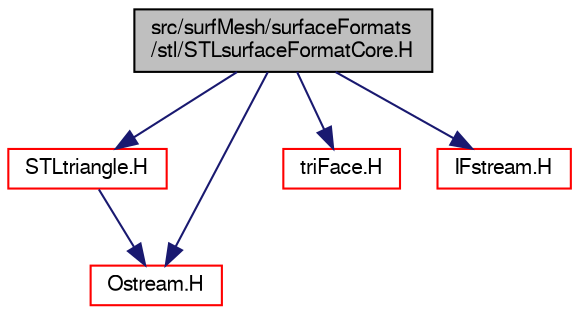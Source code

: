 digraph "src/surfMesh/surfaceFormats/stl/STLsurfaceFormatCore.H"
{
  bgcolor="transparent";
  edge [fontname="FreeSans",fontsize="10",labelfontname="FreeSans",labelfontsize="10"];
  node [fontname="FreeSans",fontsize="10",shape=record];
  Node0 [label="src/surfMesh/surfaceFormats\l/stl/STLsurfaceFormatCore.H",height=0.2,width=0.4,color="black", fillcolor="grey75", style="filled", fontcolor="black"];
  Node0 -> Node1 [color="midnightblue",fontsize="10",style="solid",fontname="FreeSans"];
  Node1 [label="STLtriangle.H",height=0.2,width=0.4,color="red",URL="$a39701.html"];
  Node1 -> Node34 [color="midnightblue",fontsize="10",style="solid",fontname="FreeSans"];
  Node34 [label="Ostream.H",height=0.2,width=0.4,color="red",URL="$a09098.html"];
  Node0 -> Node67 [color="midnightblue",fontsize="10",style="solid",fontname="FreeSans"];
  Node67 [label="triFace.H",height=0.2,width=0.4,color="red",URL="$a11366.html"];
  Node0 -> Node156 [color="midnightblue",fontsize="10",style="solid",fontname="FreeSans"];
  Node156 [label="IFstream.H",height=0.2,width=0.4,color="red",URL="$a09059.html"];
  Node0 -> Node34 [color="midnightblue",fontsize="10",style="solid",fontname="FreeSans"];
}
